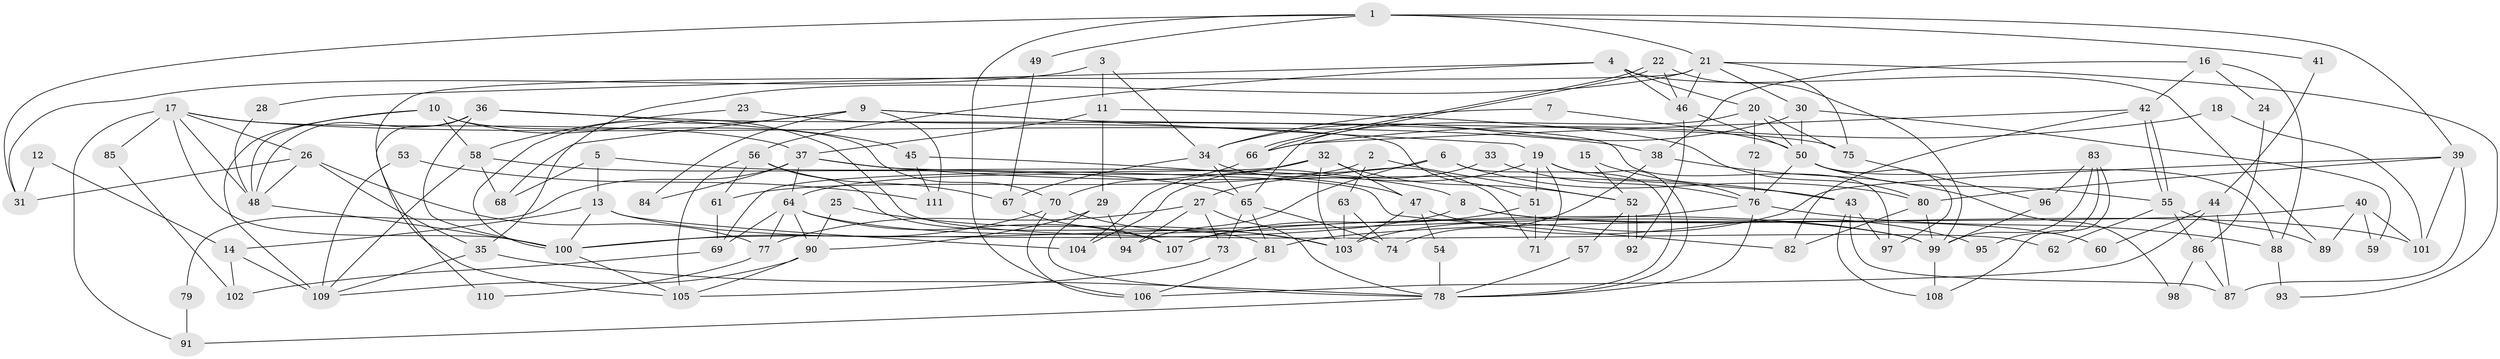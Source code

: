 // coarse degree distribution, {5: 0.136986301369863, 4: 0.2054794520547945, 3: 0.136986301369863, 11: 0.0273972602739726, 2: 0.1780821917808219, 9: 0.0684931506849315, 6: 0.1232876712328767, 7: 0.0684931506849315, 8: 0.0547945205479452}
// Generated by graph-tools (version 1.1) at 2025/23/03/03/25 07:23:59]
// undirected, 111 vertices, 222 edges
graph export_dot {
graph [start="1"]
  node [color=gray90,style=filled];
  1;
  2;
  3;
  4;
  5;
  6;
  7;
  8;
  9;
  10;
  11;
  12;
  13;
  14;
  15;
  16;
  17;
  18;
  19;
  20;
  21;
  22;
  23;
  24;
  25;
  26;
  27;
  28;
  29;
  30;
  31;
  32;
  33;
  34;
  35;
  36;
  37;
  38;
  39;
  40;
  41;
  42;
  43;
  44;
  45;
  46;
  47;
  48;
  49;
  50;
  51;
  52;
  53;
  54;
  55;
  56;
  57;
  58;
  59;
  60;
  61;
  62;
  63;
  64;
  65;
  66;
  67;
  68;
  69;
  70;
  71;
  72;
  73;
  74;
  75;
  76;
  77;
  78;
  79;
  80;
  81;
  82;
  83;
  84;
  85;
  86;
  87;
  88;
  89;
  90;
  91;
  92;
  93;
  94;
  95;
  96;
  97;
  98;
  99;
  100;
  101;
  102;
  103;
  104;
  105;
  106;
  107;
  108;
  109;
  110;
  111;
  1 -- 21;
  1 -- 31;
  1 -- 39;
  1 -- 41;
  1 -- 49;
  1 -- 106;
  2 -- 52;
  2 -- 63;
  2 -- 61;
  3 -- 11;
  3 -- 34;
  3 -- 31;
  4 -- 46;
  4 -- 56;
  4 -- 20;
  4 -- 28;
  4 -- 89;
  5 -- 68;
  5 -- 13;
  5 -- 8;
  6 -- 64;
  6 -- 80;
  6 -- 78;
  6 -- 94;
  7 -- 50;
  7 -- 34;
  8 -- 101;
  8 -- 60;
  8 -- 100;
  9 -- 19;
  9 -- 100;
  9 -- 68;
  9 -- 84;
  9 -- 97;
  9 -- 111;
  10 -- 58;
  10 -- 48;
  10 -- 62;
  10 -- 70;
  10 -- 109;
  11 -- 37;
  11 -- 29;
  11 -- 80;
  12 -- 31;
  12 -- 14;
  13 -- 100;
  13 -- 99;
  13 -- 14;
  13 -- 104;
  14 -- 109;
  14 -- 102;
  15 -- 43;
  15 -- 52;
  16 -- 42;
  16 -- 88;
  16 -- 24;
  16 -- 38;
  17 -- 37;
  17 -- 100;
  17 -- 26;
  17 -- 38;
  17 -- 48;
  17 -- 85;
  17 -- 91;
  18 -- 101;
  18 -- 66;
  19 -- 78;
  19 -- 51;
  19 -- 27;
  19 -- 71;
  19 -- 76;
  20 -- 50;
  20 -- 65;
  20 -- 72;
  20 -- 75;
  21 -- 46;
  21 -- 75;
  21 -- 30;
  21 -- 35;
  21 -- 93;
  21 -- 105;
  22 -- 66;
  22 -- 66;
  22 -- 99;
  22 -- 46;
  23 -- 58;
  23 -- 51;
  24 -- 86;
  25 -- 103;
  25 -- 90;
  26 -- 48;
  26 -- 31;
  26 -- 35;
  26 -- 77;
  27 -- 78;
  27 -- 73;
  27 -- 77;
  27 -- 94;
  28 -- 48;
  29 -- 78;
  29 -- 94;
  29 -- 90;
  30 -- 34;
  30 -- 50;
  30 -- 59;
  32 -- 69;
  32 -- 103;
  32 -- 47;
  32 -- 52;
  32 -- 104;
  33 -- 104;
  33 -- 76;
  34 -- 67;
  34 -- 65;
  34 -- 71;
  35 -- 78;
  35 -- 109;
  36 -- 100;
  36 -- 48;
  36 -- 45;
  36 -- 75;
  36 -- 110;
  37 -- 64;
  37 -- 82;
  37 -- 43;
  37 -- 79;
  37 -- 84;
  38 -- 74;
  38 -- 98;
  39 -- 80;
  39 -- 87;
  39 -- 101;
  39 -- 103;
  40 -- 89;
  40 -- 81;
  40 -- 59;
  40 -- 101;
  41 -- 44;
  42 -- 55;
  42 -- 55;
  42 -- 66;
  42 -- 82;
  43 -- 97;
  43 -- 87;
  43 -- 108;
  44 -- 87;
  44 -- 106;
  44 -- 60;
  45 -- 47;
  45 -- 111;
  46 -- 50;
  46 -- 92;
  47 -- 103;
  47 -- 54;
  47 -- 95;
  48 -- 100;
  49 -- 67;
  50 -- 76;
  50 -- 55;
  50 -- 88;
  50 -- 97;
  51 -- 107;
  51 -- 71;
  52 -- 92;
  52 -- 92;
  52 -- 57;
  53 -- 109;
  53 -- 111;
  54 -- 78;
  55 -- 62;
  55 -- 86;
  55 -- 89;
  56 -- 105;
  56 -- 81;
  56 -- 61;
  56 -- 67;
  57 -- 78;
  58 -- 109;
  58 -- 65;
  58 -- 68;
  61 -- 69;
  63 -- 103;
  63 -- 74;
  64 -- 77;
  64 -- 90;
  64 -- 69;
  64 -- 99;
  64 -- 107;
  65 -- 73;
  65 -- 74;
  65 -- 81;
  66 -- 70;
  67 -- 107;
  69 -- 102;
  70 -- 100;
  70 -- 103;
  70 -- 106;
  72 -- 76;
  73 -- 105;
  75 -- 96;
  76 -- 78;
  76 -- 88;
  76 -- 107;
  77 -- 110;
  78 -- 91;
  79 -- 91;
  80 -- 99;
  80 -- 82;
  81 -- 106;
  83 -- 96;
  83 -- 108;
  83 -- 95;
  83 -- 99;
  85 -- 102;
  86 -- 87;
  86 -- 98;
  88 -- 93;
  90 -- 109;
  90 -- 105;
  96 -- 99;
  99 -- 108;
  100 -- 105;
}

